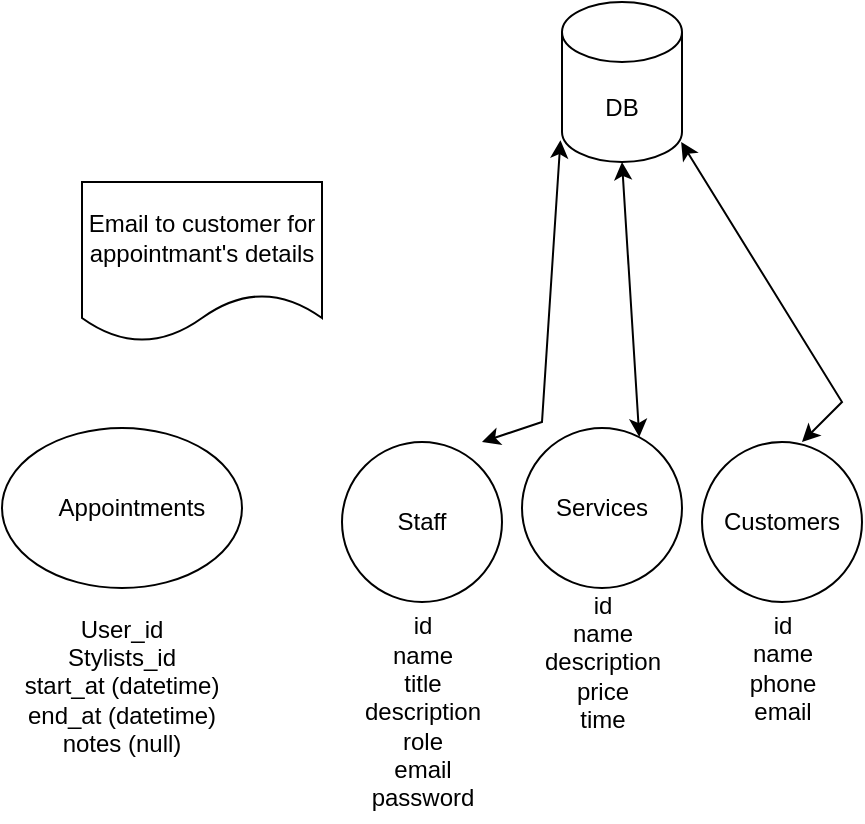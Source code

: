 <mxfile version="25.0.3">
  <diagram name="Страница-1" id="G0P-BRtEfRtsi0_X5pPk">
    <mxGraphModel dx="1419" dy="294" grid="1" gridSize="10" guides="1" tooltips="1" connect="1" arrows="1" fold="1" page="1" pageScale="1" pageWidth="827" pageHeight="1169" math="0" shadow="0">
      <root>
        <mxCell id="0" />
        <mxCell id="1" parent="0" />
        <mxCell id="I0YXrE_9G_kd3UI-cQOQ-1" value="DB" style="shape=cylinder3;whiteSpace=wrap;html=1;boundedLbl=1;backgroundOutline=1;size=15;" vertex="1" parent="1">
          <mxGeometry x="240" y="50" width="60" height="80" as="geometry" />
        </mxCell>
        <mxCell id="I0YXrE_9G_kd3UI-cQOQ-3" value="Staff" style="ellipse;whiteSpace=wrap;html=1;aspect=fixed;" vertex="1" parent="1">
          <mxGeometry x="130" y="270" width="80" height="80" as="geometry" />
        </mxCell>
        <mxCell id="I0YXrE_9G_kd3UI-cQOQ-4" value="Services" style="ellipse;whiteSpace=wrap;html=1;aspect=fixed;" vertex="1" parent="1">
          <mxGeometry x="220" y="263" width="80" height="80" as="geometry" />
        </mxCell>
        <mxCell id="I0YXrE_9G_kd3UI-cQOQ-15" value="" style="endArrow=classic;startArrow=classic;html=1;rounded=0;entryX=0.5;entryY=1;entryDx=0;entryDy=0;exitX=0.733;exitY=0.056;exitDx=0;exitDy=0;exitPerimeter=0;entryPerimeter=0;" edge="1" parent="1" source="I0YXrE_9G_kd3UI-cQOQ-4" target="I0YXrE_9G_kd3UI-cQOQ-1">
          <mxGeometry width="50" height="50" relative="1" as="geometry">
            <mxPoint x="410" y="250" as="sourcePoint" />
            <mxPoint x="371.574" y="218.284" as="targetPoint" />
          </mxGeometry>
        </mxCell>
        <mxCell id="I0YXrE_9G_kd3UI-cQOQ-16" value="" style="endArrow=classic;startArrow=classic;html=1;rounded=0;entryX=-0.013;entryY=0.864;entryDx=0;entryDy=0;entryPerimeter=0;" edge="1" parent="1" target="I0YXrE_9G_kd3UI-cQOQ-1">
          <mxGeometry width="50" height="50" relative="1" as="geometry">
            <mxPoint x="200" y="270" as="sourcePoint" />
            <mxPoint x="350" y="200" as="targetPoint" />
            <Array as="points">
              <mxPoint x="230" y="260" />
            </Array>
          </mxGeometry>
        </mxCell>
        <mxCell id="I0YXrE_9G_kd3UI-cQOQ-23" value="id&lt;div&gt;name&lt;/div&gt;&lt;div&gt;title&lt;/div&gt;&lt;div&gt;description&lt;/div&gt;&lt;div&gt;role&lt;/div&gt;&lt;div&gt;email&lt;/div&gt;&lt;div&gt;password&lt;/div&gt;" style="text;html=1;align=center;verticalAlign=middle;resizable=0;points=[];autosize=1;strokeColor=none;fillColor=none;" vertex="1" parent="1">
          <mxGeometry x="130" y="350" width="80" height="110" as="geometry" />
        </mxCell>
        <mxCell id="I0YXrE_9G_kd3UI-cQOQ-24" value="id&lt;div&gt;name&lt;/div&gt;&lt;div&gt;description&lt;/div&gt;&lt;div&gt;price&lt;/div&gt;&lt;div&gt;time&lt;/div&gt;" style="text;html=1;align=center;verticalAlign=middle;resizable=0;points=[];autosize=1;strokeColor=none;fillColor=none;" vertex="1" parent="1">
          <mxGeometry x="220" y="335" width="80" height="90" as="geometry" />
        </mxCell>
        <mxCell id="I0YXrE_9G_kd3UI-cQOQ-37" value="Customers" style="ellipse;whiteSpace=wrap;html=1;aspect=fixed;" vertex="1" parent="1">
          <mxGeometry x="310" y="270" width="80" height="80" as="geometry" />
        </mxCell>
        <mxCell id="I0YXrE_9G_kd3UI-cQOQ-38" value="" style="endArrow=classic;startArrow=classic;html=1;rounded=0;entryX=0.993;entryY=0.875;entryDx=0;entryDy=0;entryPerimeter=0;exitX=0.625;exitY=0;exitDx=0;exitDy=0;exitPerimeter=0;" edge="1" parent="1" source="I0YXrE_9G_kd3UI-cQOQ-37" target="I0YXrE_9G_kd3UI-cQOQ-1">
          <mxGeometry width="50" height="50" relative="1" as="geometry">
            <mxPoint x="400" y="290" as="sourcePoint" />
            <mxPoint x="392.04" y="230.32" as="targetPoint" />
            <Array as="points">
              <mxPoint x="380" y="250" />
            </Array>
          </mxGeometry>
        </mxCell>
        <mxCell id="I0YXrE_9G_kd3UI-cQOQ-39" value="id&lt;div&gt;name&lt;/div&gt;&lt;div&gt;phone&lt;/div&gt;&lt;div&gt;email&lt;/div&gt;" style="text;html=1;align=center;verticalAlign=middle;resizable=0;points=[];autosize=1;strokeColor=none;fillColor=none;" vertex="1" parent="1">
          <mxGeometry x="320" y="348" width="60" height="70" as="geometry" />
        </mxCell>
        <mxCell id="I0YXrE_9G_kd3UI-cQOQ-47" value="" style="ellipse;whiteSpace=wrap;html=1;" vertex="1" parent="1">
          <mxGeometry x="-40" y="263" width="120" height="80" as="geometry" />
        </mxCell>
        <mxCell id="I0YXrE_9G_kd3UI-cQOQ-48" value="Appointments" style="text;html=1;align=center;verticalAlign=middle;whiteSpace=wrap;rounded=0;" vertex="1" parent="1">
          <mxGeometry x="-20" y="288" width="90" height="30" as="geometry" />
        </mxCell>
        <mxCell id="I0YXrE_9G_kd3UI-cQOQ-49" value="User_id&lt;div&gt;Stylists_id&lt;/div&gt;&lt;div&gt;start_at (datetime)&lt;/div&gt;&lt;div&gt;end_at (datetime)&lt;/div&gt;&lt;div&gt;notes (null)&lt;/div&gt;" style="text;html=1;align=center;verticalAlign=middle;whiteSpace=wrap;rounded=0;" vertex="1" parent="1">
          <mxGeometry x="-30" y="343" width="100" height="97" as="geometry" />
        </mxCell>
        <mxCell id="I0YXrE_9G_kd3UI-cQOQ-53" value="Email to customer for appointmant&#39;s details" style="shape=document;whiteSpace=wrap;html=1;boundedLbl=1;" vertex="1" parent="1">
          <mxGeometry y="140" width="120" height="80" as="geometry" />
        </mxCell>
      </root>
    </mxGraphModel>
  </diagram>
</mxfile>

